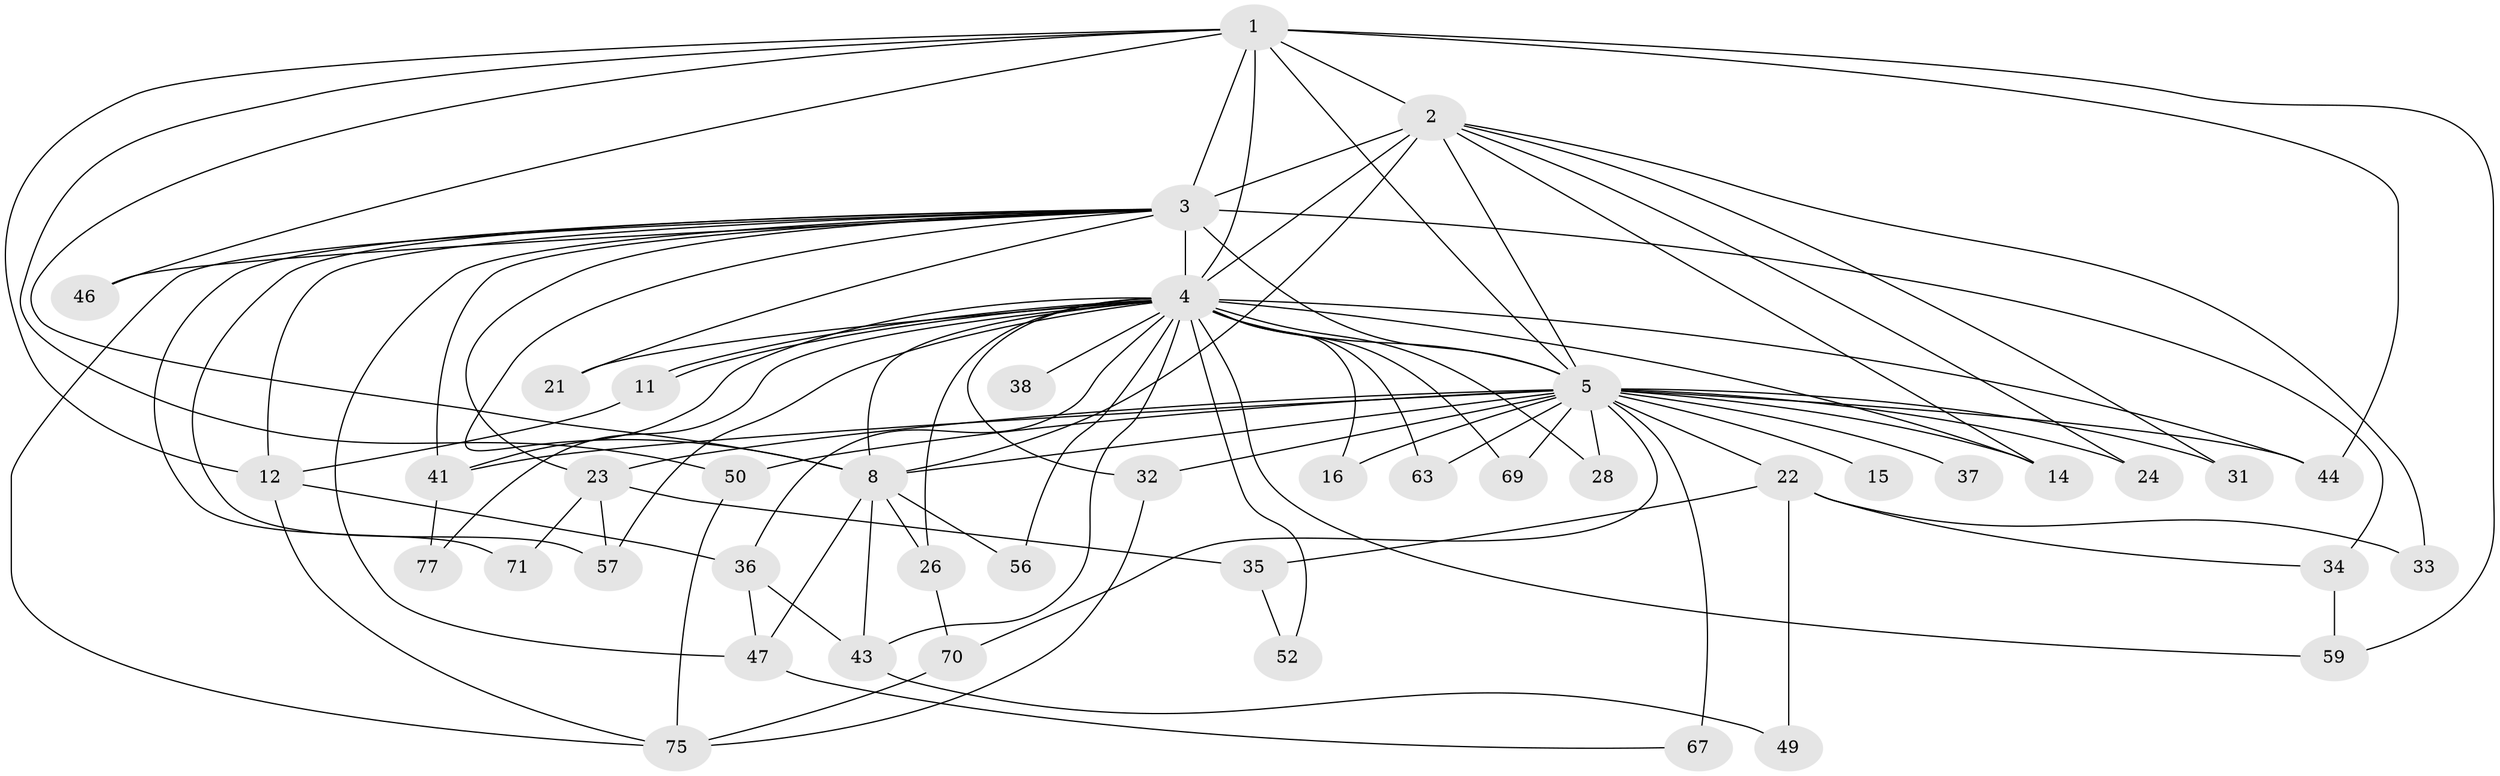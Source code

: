 // original degree distribution, {14: 0.011494252873563218, 16: 0.011494252873563218, 23: 0.034482758620689655, 22: 0.011494252873563218, 15: 0.034482758620689655, 21: 0.011494252873563218, 3: 0.26436781609195403, 5: 0.04597701149425287, 4: 0.10344827586206896, 2: 0.45977011494252873, 6: 0.011494252873563218}
// Generated by graph-tools (version 1.1) at 2025/13/03/09/25 04:13:46]
// undirected, 43 vertices, 96 edges
graph export_dot {
graph [start="1"]
  node [color=gray90,style=filled];
  1;
  2 [super="+76"];
  3 [super="+27+39+20"];
  4 [super="+72+6+65+58"];
  5 [super="+9+78+10"];
  8 [super="+30"];
  11;
  12 [super="+51"];
  14;
  15;
  16;
  21;
  22;
  23;
  24;
  26 [super="+54"];
  28;
  31;
  32;
  33;
  34 [super="+66"];
  35;
  36;
  37;
  38;
  41 [super="+68"];
  43 [super="+73"];
  44;
  46;
  47 [super="+60"];
  49;
  50 [super="+80"];
  52;
  56 [super="+82"];
  57 [super="+64"];
  59 [super="+62"];
  63;
  67 [super="+81"];
  69;
  70;
  71;
  75 [super="+79+87"];
  77 [super="+86"];
  1 -- 2;
  1 -- 3;
  1 -- 4 [weight=3];
  1 -- 5 [weight=3];
  1 -- 8;
  1 -- 12;
  1 -- 44;
  1 -- 46;
  1 -- 50;
  1 -- 59;
  2 -- 3 [weight=3];
  2 -- 4 [weight=4];
  2 -- 5 [weight=3];
  2 -- 8;
  2 -- 14;
  2 -- 24;
  2 -- 31;
  2 -- 33;
  3 -- 4 [weight=6];
  3 -- 5 [weight=7];
  3 -- 8;
  3 -- 12;
  3 -- 21 [weight=2];
  3 -- 23;
  3 -- 34 [weight=2];
  3 -- 46;
  3 -- 75;
  3 -- 57;
  3 -- 41;
  3 -- 71;
  3 -- 47;
  4 -- 5 [weight=11];
  4 -- 8 [weight=6];
  4 -- 11;
  4 -- 11;
  4 -- 16;
  4 -- 32;
  4 -- 38 [weight=2];
  4 -- 56 [weight=2];
  4 -- 77 [weight=2];
  4 -- 69;
  4 -- 14;
  4 -- 21;
  4 -- 26 [weight=2];
  4 -- 28;
  4 -- 36;
  4 -- 41;
  4 -- 43;
  4 -- 52;
  4 -- 57;
  4 -- 59;
  4 -- 63;
  4 -- 44;
  5 -- 8 [weight=5];
  5 -- 16;
  5 -- 32;
  5 -- 63;
  5 -- 67 [weight=2];
  5 -- 70;
  5 -- 15 [weight=2];
  5 -- 22 [weight=2];
  5 -- 23;
  5 -- 24;
  5 -- 31;
  5 -- 44;
  5 -- 50;
  5 -- 37;
  5 -- 69;
  5 -- 41;
  5 -- 14;
  5 -- 28;
  8 -- 43;
  8 -- 47;
  8 -- 56;
  8 -- 26;
  11 -- 12;
  12 -- 36;
  12 -- 75;
  22 -- 33;
  22 -- 34;
  22 -- 35;
  22 -- 49;
  23 -- 35;
  23 -- 57;
  23 -- 71;
  26 -- 70;
  32 -- 75;
  34 -- 59;
  35 -- 52;
  36 -- 47;
  36 -- 43;
  41 -- 77;
  43 -- 49;
  47 -- 67;
  50 -- 75;
  70 -- 75;
}
